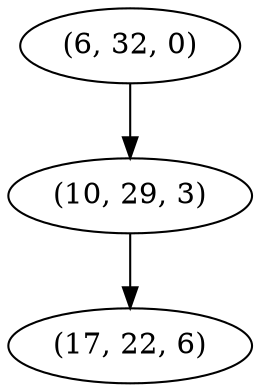 digraph tree {
    "(6, 32, 0)";
    "(10, 29, 3)";
    "(17, 22, 6)";
    "(6, 32, 0)" -> "(10, 29, 3)";
    "(10, 29, 3)" -> "(17, 22, 6)";
}
